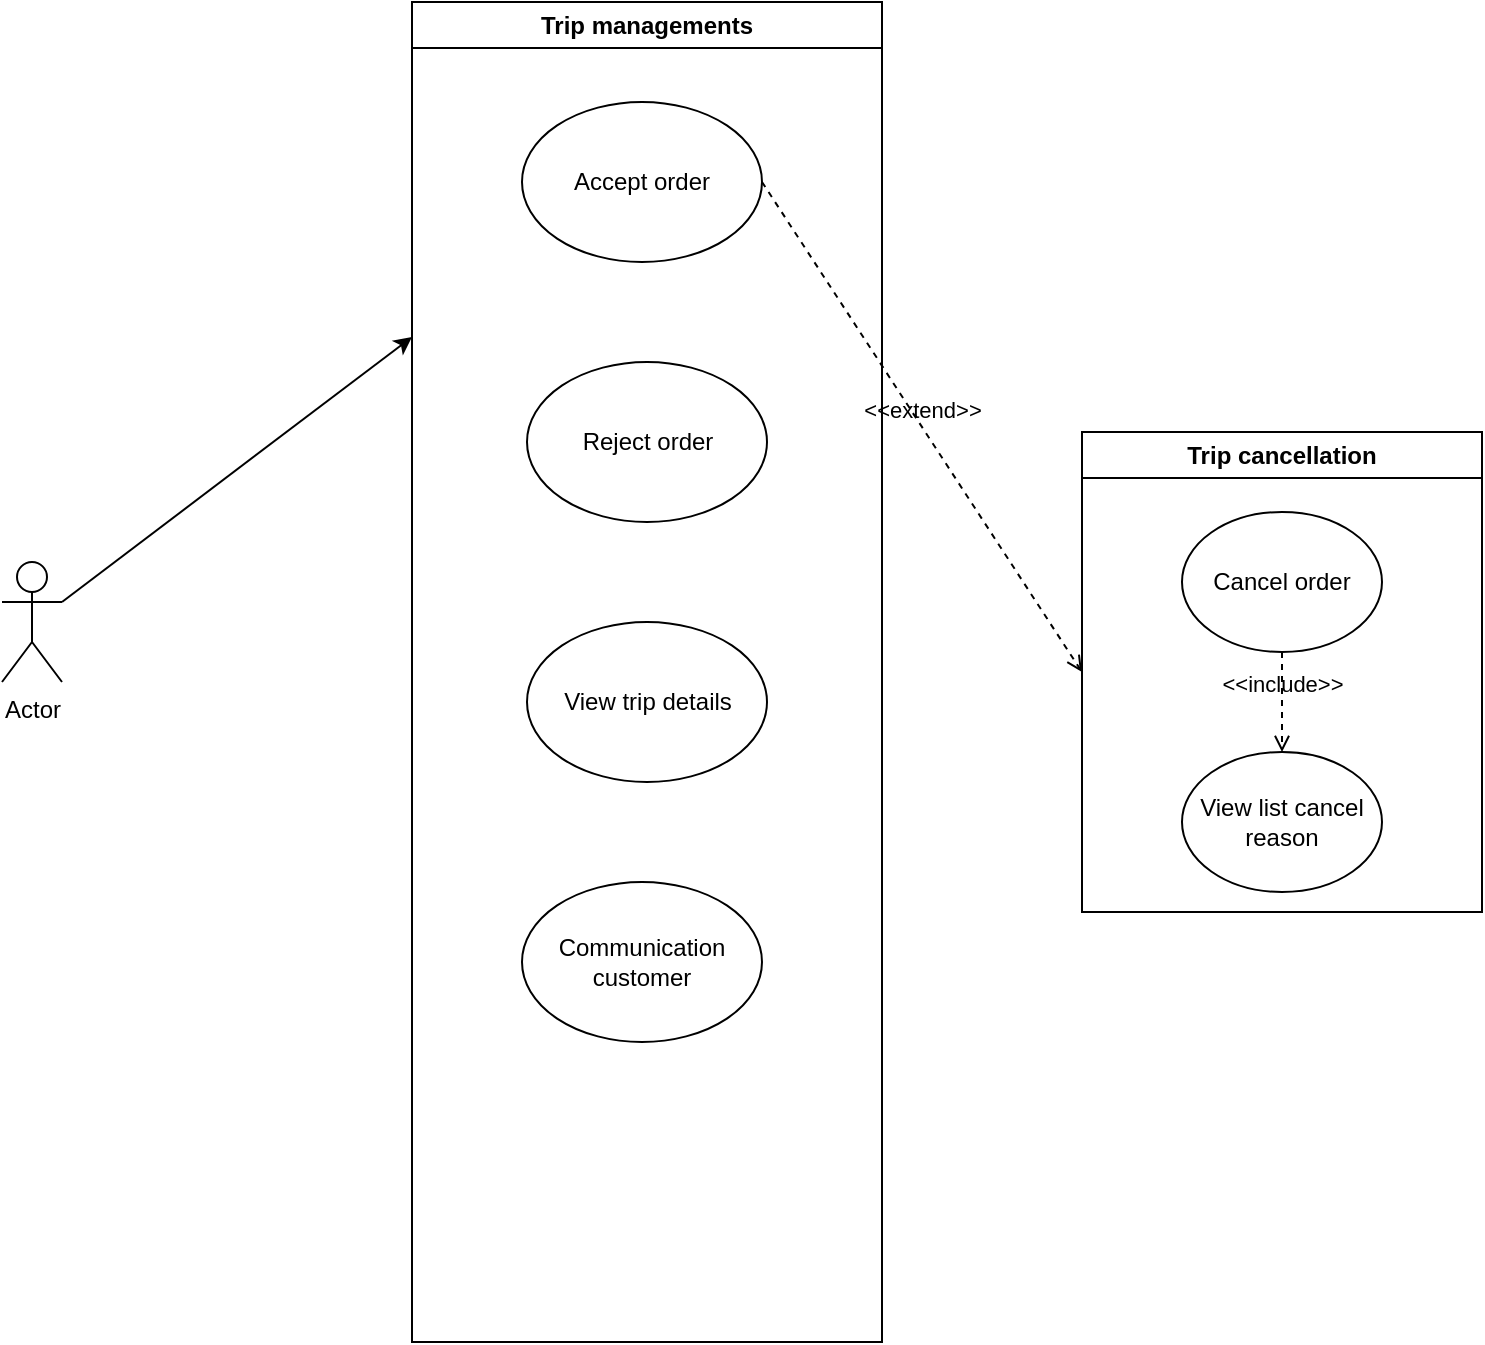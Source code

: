 <mxfile version="25.0.3">
  <diagram name="Page-1" id="kZ469PDv6Ez6fNbD93Zg">
    <mxGraphModel dx="1434" dy="788" grid="1" gridSize="10" guides="1" tooltips="1" connect="1" arrows="1" fold="1" page="1" pageScale="1" pageWidth="850" pageHeight="1100" math="0" shadow="0">
      <root>
        <mxCell id="0" />
        <mxCell id="1" parent="0" />
        <mxCell id="irHlotGkX9knxQaFTsN4-1" value="Actor" style="shape=umlActor;verticalLabelPosition=bottom;verticalAlign=top;html=1;outlineConnect=0;" vertex="1" parent="1">
          <mxGeometry x="120" y="320" width="30" height="60" as="geometry" />
        </mxCell>
        <mxCell id="irHlotGkX9knxQaFTsN4-2" value="Trip managements" style="swimlane;whiteSpace=wrap;html=1;" vertex="1" parent="1">
          <mxGeometry x="325" y="40" width="235" height="670" as="geometry" />
        </mxCell>
        <mxCell id="irHlotGkX9knxQaFTsN4-3" value="Accept order" style="ellipse;whiteSpace=wrap;html=1;" vertex="1" parent="irHlotGkX9knxQaFTsN4-2">
          <mxGeometry x="55" y="50" width="120" height="80" as="geometry" />
        </mxCell>
        <mxCell id="irHlotGkX9knxQaFTsN4-4" value="Reject order" style="ellipse;whiteSpace=wrap;html=1;" vertex="1" parent="irHlotGkX9knxQaFTsN4-2">
          <mxGeometry x="57.5" y="180" width="120" height="80" as="geometry" />
        </mxCell>
        <mxCell id="irHlotGkX9knxQaFTsN4-5" value="View trip details" style="ellipse;whiteSpace=wrap;html=1;" vertex="1" parent="irHlotGkX9knxQaFTsN4-2">
          <mxGeometry x="57.5" y="310" width="120" height="80" as="geometry" />
        </mxCell>
        <mxCell id="irHlotGkX9knxQaFTsN4-6" value="Communication customer" style="ellipse;whiteSpace=wrap;html=1;" vertex="1" parent="irHlotGkX9knxQaFTsN4-2">
          <mxGeometry x="55" y="440" width="120" height="80" as="geometry" />
        </mxCell>
        <mxCell id="irHlotGkX9knxQaFTsN4-7" value="&amp;lt;&amp;lt;extend&amp;gt;&amp;gt;" style="html=1;verticalAlign=bottom;labelBackgroundColor=none;endArrow=open;endFill=0;dashed=1;rounded=0;entryX=0;entryY=0.5;entryDx=0;entryDy=0;" edge="1" parent="irHlotGkX9knxQaFTsN4-2" target="irHlotGkX9knxQaFTsN4-8">
          <mxGeometry width="160" relative="1" as="geometry">
            <mxPoint x="175" y="90" as="sourcePoint" />
            <mxPoint x="335" y="90" as="targetPoint" />
          </mxGeometry>
        </mxCell>
        <mxCell id="irHlotGkX9knxQaFTsN4-8" value="Trip cancellation" style="swimlane;whiteSpace=wrap;html=1;" vertex="1" parent="1">
          <mxGeometry x="660" y="255" width="200" height="240" as="geometry" />
        </mxCell>
        <mxCell id="irHlotGkX9knxQaFTsN4-9" value="Cancel order" style="ellipse;whiteSpace=wrap;html=1;" vertex="1" parent="irHlotGkX9knxQaFTsN4-8">
          <mxGeometry x="50" y="40" width="100" height="70" as="geometry" />
        </mxCell>
        <mxCell id="irHlotGkX9knxQaFTsN4-12" value="View list cancel reason" style="ellipse;whiteSpace=wrap;html=1;" vertex="1" parent="irHlotGkX9knxQaFTsN4-8">
          <mxGeometry x="50" y="160" width="100" height="70" as="geometry" />
        </mxCell>
        <mxCell id="irHlotGkX9knxQaFTsN4-11" value="&amp;lt;&amp;lt;include&amp;gt;&amp;gt;" style="html=1;verticalAlign=bottom;labelBackgroundColor=none;endArrow=open;endFill=0;dashed=1;rounded=0;exitX=0.5;exitY=1;exitDx=0;exitDy=0;entryX=0.5;entryY=0;entryDx=0;entryDy=0;" edge="1" parent="irHlotGkX9knxQaFTsN4-8" source="irHlotGkX9knxQaFTsN4-9" target="irHlotGkX9knxQaFTsN4-12">
          <mxGeometry width="160" relative="1" as="geometry">
            <mxPoint x="-330" y="370" as="sourcePoint" />
            <mxPoint x="100" y="150" as="targetPoint" />
          </mxGeometry>
        </mxCell>
        <mxCell id="irHlotGkX9knxQaFTsN4-13" value="" style="endArrow=classic;html=1;rounded=0;exitX=1;exitY=0.333;exitDx=0;exitDy=0;exitPerimeter=0;entryX=0;entryY=0.25;entryDx=0;entryDy=0;" edge="1" parent="1" source="irHlotGkX9knxQaFTsN4-1" target="irHlotGkX9knxQaFTsN4-2">
          <mxGeometry width="50" height="50" relative="1" as="geometry">
            <mxPoint x="150" y="350" as="sourcePoint" />
            <mxPoint x="200" y="300" as="targetPoint" />
          </mxGeometry>
        </mxCell>
      </root>
    </mxGraphModel>
  </diagram>
</mxfile>
